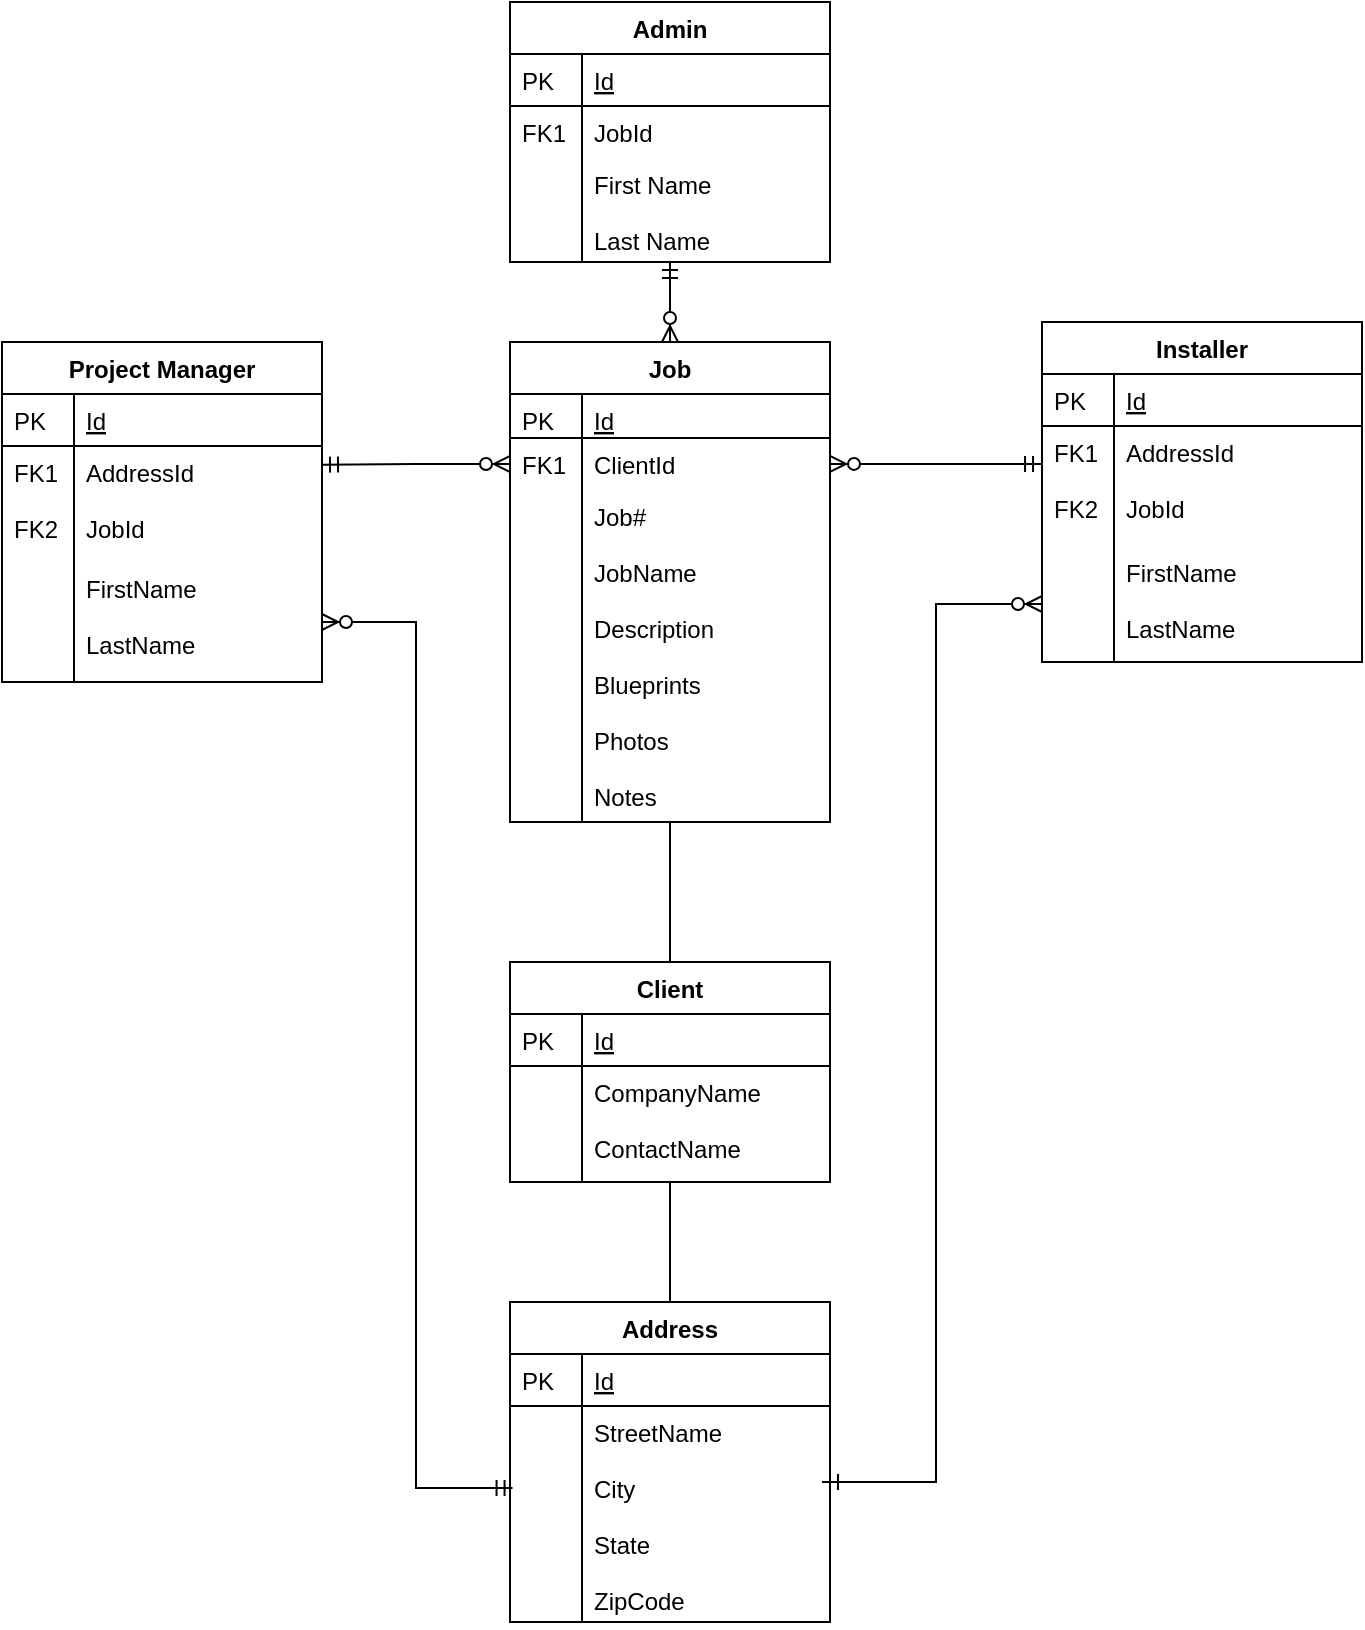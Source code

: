 <mxfile version="12.8.8" type="device"><diagram id="C5RBs43oDa-KdzZeNtuy" name="Page-1"><mxGraphModel dx="628" dy="912" grid="1" gridSize="10" guides="1" tooltips="1" connect="1" arrows="1" fold="1" page="1" pageScale="1" pageWidth="827" pageHeight="1169" math="0" shadow="0"><root><mxCell id="WIyWlLk6GJQsqaUBKTNV-0"/><mxCell id="WIyWlLk6GJQsqaUBKTNV-1" parent="WIyWlLk6GJQsqaUBKTNV-0"/><mxCell id="0RuMeNgLi5jR3YJx_9in-14" value="Installer" style="swimlane;fontStyle=1;childLayout=stackLayout;horizontal=1;startSize=26;horizontalStack=0;resizeParent=1;resizeLast=0;collapsible=1;marginBottom=0;rounded=0;shadow=0;strokeWidth=1;" parent="WIyWlLk6GJQsqaUBKTNV-1" vertex="1"><mxGeometry x="600" y="160" width="160" height="170" as="geometry"><mxRectangle x="260" y="270" width="160" height="26" as="alternateBounds"/></mxGeometry></mxCell><mxCell id="0RuMeNgLi5jR3YJx_9in-15" value="Id" style="shape=partialRectangle;top=0;left=0;right=0;bottom=1;align=left;verticalAlign=top;fillColor=none;spacingLeft=40;spacingRight=4;overflow=hidden;rotatable=0;points=[[0,0.5],[1,0.5]];portConstraint=eastwest;dropTarget=0;rounded=0;shadow=0;strokeWidth=1;fontStyle=4" parent="0RuMeNgLi5jR3YJx_9in-14" vertex="1"><mxGeometry y="26" width="160" height="26" as="geometry"/></mxCell><mxCell id="0RuMeNgLi5jR3YJx_9in-16" value="PK" style="shape=partialRectangle;top=0;left=0;bottom=0;fillColor=none;align=left;verticalAlign=top;spacingLeft=4;spacingRight=4;overflow=hidden;rotatable=0;points=[];portConstraint=eastwest;part=1;" parent="0RuMeNgLi5jR3YJx_9in-15" vertex="1" connectable="0"><mxGeometry width="36" height="26" as="geometry"/></mxCell><mxCell id="0RuMeNgLi5jR3YJx_9in-17" value="AddressId&#10;&#10;JobId" style="shape=partialRectangle;top=0;left=0;right=0;bottom=0;align=left;verticalAlign=top;fillColor=none;spacingLeft=40;spacingRight=4;overflow=hidden;rotatable=0;points=[[0,0.5],[1,0.5]];portConstraint=eastwest;dropTarget=0;rounded=0;shadow=0;strokeWidth=1;" parent="0RuMeNgLi5jR3YJx_9in-14" vertex="1"><mxGeometry y="52" width="160" height="60" as="geometry"/></mxCell><mxCell id="0RuMeNgLi5jR3YJx_9in-18" value="FK1&#10;&#10;FK2" style="shape=partialRectangle;top=0;left=0;bottom=0;fillColor=none;align=left;verticalAlign=top;spacingLeft=4;spacingRight=4;overflow=hidden;rotatable=0;points=[];portConstraint=eastwest;part=1;" parent="0RuMeNgLi5jR3YJx_9in-17" vertex="1" connectable="0"><mxGeometry width="36" height="60" as="geometry"/></mxCell><mxCell id="0RuMeNgLi5jR3YJx_9in-19" value="FirstName&#10;&#10;LastName" style="shape=partialRectangle;top=0;left=0;right=0;bottom=0;align=left;verticalAlign=top;fillColor=none;spacingLeft=40;spacingRight=4;overflow=hidden;rotatable=0;points=[[0,0.5],[1,0.5]];portConstraint=eastwest;dropTarget=0;rounded=0;shadow=0;strokeWidth=1;" parent="0RuMeNgLi5jR3YJx_9in-14" vertex="1"><mxGeometry y="112" width="160" height="58" as="geometry"/></mxCell><mxCell id="0RuMeNgLi5jR3YJx_9in-20" value="" style="shape=partialRectangle;top=0;left=0;bottom=0;fillColor=none;align=left;verticalAlign=top;spacingLeft=4;spacingRight=4;overflow=hidden;rotatable=0;points=[];portConstraint=eastwest;part=1;" parent="0RuMeNgLi5jR3YJx_9in-19" vertex="1" connectable="0"><mxGeometry width="36" height="58" as="geometry"/></mxCell><mxCell id="zkfFHV4jXpPFQw0GAbJ--56" value="Job" style="swimlane;fontStyle=1;childLayout=stackLayout;horizontal=1;startSize=26;horizontalStack=0;resizeParent=1;resizeLast=0;collapsible=1;marginBottom=0;rounded=0;shadow=0;strokeWidth=1;" parent="WIyWlLk6GJQsqaUBKTNV-1" vertex="1"><mxGeometry x="334" y="170" width="160" height="240" as="geometry"><mxRectangle x="260" y="80" width="160" height="26" as="alternateBounds"/></mxGeometry></mxCell><mxCell id="zkfFHV4jXpPFQw0GAbJ--57" value="Id" style="shape=partialRectangle;top=0;left=0;right=0;bottom=1;align=left;verticalAlign=top;fillColor=none;spacingLeft=40;spacingRight=4;overflow=hidden;rotatable=0;points=[[0,0.5],[1,0.5]];portConstraint=eastwest;dropTarget=0;rounded=0;shadow=0;strokeWidth=1;fontStyle=4" parent="zkfFHV4jXpPFQw0GAbJ--56" vertex="1"><mxGeometry y="26" width="160" height="22" as="geometry"/></mxCell><mxCell id="zkfFHV4jXpPFQw0GAbJ--58" value="PK" style="shape=partialRectangle;top=0;left=0;bottom=0;fillColor=none;align=left;verticalAlign=top;spacingLeft=4;spacingRight=4;overflow=hidden;rotatable=0;points=[];portConstraint=eastwest;part=1;" parent="zkfFHV4jXpPFQw0GAbJ--57" vertex="1" connectable="0"><mxGeometry width="36" height="22" as="geometry"/></mxCell><mxCell id="zkfFHV4jXpPFQw0GAbJ--59" value="ClientId" style="shape=partialRectangle;top=0;left=0;right=0;bottom=0;align=left;verticalAlign=top;fillColor=none;spacingLeft=40;spacingRight=4;overflow=hidden;rotatable=0;points=[[0,0.5],[1,0.5]];portConstraint=eastwest;dropTarget=0;rounded=0;shadow=0;strokeWidth=1;" parent="zkfFHV4jXpPFQw0GAbJ--56" vertex="1"><mxGeometry y="48" width="160" height="26" as="geometry"/></mxCell><mxCell id="zkfFHV4jXpPFQw0GAbJ--60" value="FK1" style="shape=partialRectangle;top=0;left=0;bottom=0;fillColor=none;align=left;verticalAlign=top;spacingLeft=4;spacingRight=4;overflow=hidden;rotatable=0;points=[];portConstraint=eastwest;part=1;" parent="zkfFHV4jXpPFQw0GAbJ--59" vertex="1" connectable="0"><mxGeometry width="36" height="26" as="geometry"/></mxCell><mxCell id="zkfFHV4jXpPFQw0GAbJ--61" value="Job#&#10;&#10;JobName&#10;&#10;Description&#10;&#10;Blueprints&#10;&#10;Photos&#10;&#10;Notes" style="shape=partialRectangle;top=0;left=0;right=0;bottom=0;align=left;verticalAlign=top;fillColor=none;spacingLeft=40;spacingRight=4;overflow=hidden;rotatable=0;points=[[0,0.5],[1,0.5]];portConstraint=eastwest;dropTarget=0;rounded=0;shadow=0;strokeWidth=1;" parent="zkfFHV4jXpPFQw0GAbJ--56" vertex="1"><mxGeometry y="74" width="160" height="166" as="geometry"/></mxCell><mxCell id="zkfFHV4jXpPFQw0GAbJ--62" value="" style="shape=partialRectangle;top=0;left=0;bottom=0;fillColor=none;align=left;verticalAlign=top;spacingLeft=4;spacingRight=4;overflow=hidden;rotatable=0;points=[];portConstraint=eastwest;part=1;" parent="zkfFHV4jXpPFQw0GAbJ--61" vertex="1" connectable="0"><mxGeometry width="36" height="166.0" as="geometry"/></mxCell><mxCell id="0RuMeNgLi5jR3YJx_9in-21" value="Admin" style="swimlane;fontStyle=1;childLayout=stackLayout;horizontal=1;startSize=26;horizontalStack=0;resizeParent=1;resizeLast=0;collapsible=1;marginBottom=0;rounded=0;shadow=0;strokeWidth=1;" parent="WIyWlLk6GJQsqaUBKTNV-1" vertex="1"><mxGeometry x="334" width="160" height="130" as="geometry"><mxRectangle x="260" y="270" width="160" height="26" as="alternateBounds"/></mxGeometry></mxCell><mxCell id="0RuMeNgLi5jR3YJx_9in-22" value="Id" style="shape=partialRectangle;top=0;left=0;right=0;bottom=1;align=left;verticalAlign=top;fillColor=none;spacingLeft=40;spacingRight=4;overflow=hidden;rotatable=0;points=[[0,0.5],[1,0.5]];portConstraint=eastwest;dropTarget=0;rounded=0;shadow=0;strokeWidth=1;fontStyle=4" parent="0RuMeNgLi5jR3YJx_9in-21" vertex="1"><mxGeometry y="26" width="160" height="26" as="geometry"/></mxCell><mxCell id="0RuMeNgLi5jR3YJx_9in-23" value="PK" style="shape=partialRectangle;top=0;left=0;bottom=0;fillColor=none;align=left;verticalAlign=top;spacingLeft=4;spacingRight=4;overflow=hidden;rotatable=0;points=[];portConstraint=eastwest;part=1;" parent="0RuMeNgLi5jR3YJx_9in-22" vertex="1" connectable="0"><mxGeometry width="36" height="26" as="geometry"/></mxCell><mxCell id="0RuMeNgLi5jR3YJx_9in-24" value="JobId" style="shape=partialRectangle;top=0;left=0;right=0;bottom=0;align=left;verticalAlign=top;fillColor=none;spacingLeft=40;spacingRight=4;overflow=hidden;rotatable=0;points=[[0,0.5],[1,0.5]];portConstraint=eastwest;dropTarget=0;rounded=0;shadow=0;strokeWidth=1;" parent="0RuMeNgLi5jR3YJx_9in-21" vertex="1"><mxGeometry y="52" width="160" height="26" as="geometry"/></mxCell><mxCell id="0RuMeNgLi5jR3YJx_9in-25" value="FK1" style="shape=partialRectangle;top=0;left=0;bottom=0;fillColor=none;align=left;verticalAlign=top;spacingLeft=4;spacingRight=4;overflow=hidden;rotatable=0;points=[];portConstraint=eastwest;part=1;" parent="0RuMeNgLi5jR3YJx_9in-24" vertex="1" connectable="0"><mxGeometry width="36" height="26" as="geometry"/></mxCell><mxCell id="0RuMeNgLi5jR3YJx_9in-26" value="First Name&#10;&#10;Last Name" style="shape=partialRectangle;top=0;left=0;right=0;bottom=0;align=left;verticalAlign=top;fillColor=none;spacingLeft=40;spacingRight=4;overflow=hidden;rotatable=0;points=[[0,0.5],[1,0.5]];portConstraint=eastwest;dropTarget=0;rounded=0;shadow=0;strokeWidth=1;" parent="0RuMeNgLi5jR3YJx_9in-21" vertex="1"><mxGeometry y="78" width="160" height="52" as="geometry"/></mxCell><mxCell id="0RuMeNgLi5jR3YJx_9in-27" value="" style="shape=partialRectangle;top=0;left=0;bottom=0;fillColor=none;align=left;verticalAlign=top;spacingLeft=4;spacingRight=4;overflow=hidden;rotatable=0;points=[];portConstraint=eastwest;part=1;" parent="0RuMeNgLi5jR3YJx_9in-26" vertex="1" connectable="0"><mxGeometry width="36" height="52" as="geometry"/></mxCell><mxCell id="0RuMeNgLi5jR3YJx_9in-29" value="Project Manager" style="swimlane;fontStyle=1;childLayout=stackLayout;horizontal=1;startSize=26;horizontalStack=0;resizeParent=1;resizeLast=0;collapsible=1;marginBottom=0;rounded=0;shadow=0;strokeWidth=1;" parent="WIyWlLk6GJQsqaUBKTNV-1" vertex="1"><mxGeometry x="80" y="170" width="160" height="170" as="geometry"><mxRectangle x="260" y="270" width="160" height="26" as="alternateBounds"/></mxGeometry></mxCell><mxCell id="0RuMeNgLi5jR3YJx_9in-30" value="Id" style="shape=partialRectangle;top=0;left=0;right=0;bottom=1;align=left;verticalAlign=top;fillColor=none;spacingLeft=40;spacingRight=4;overflow=hidden;rotatable=0;points=[[0,0.5],[1,0.5]];portConstraint=eastwest;dropTarget=0;rounded=0;shadow=0;strokeWidth=1;fontStyle=4" parent="0RuMeNgLi5jR3YJx_9in-29" vertex="1"><mxGeometry y="26" width="160" height="26" as="geometry"/></mxCell><mxCell id="0RuMeNgLi5jR3YJx_9in-31" value="PK" style="shape=partialRectangle;top=0;left=0;bottom=0;fillColor=none;align=left;verticalAlign=top;spacingLeft=4;spacingRight=4;overflow=hidden;rotatable=0;points=[];portConstraint=eastwest;part=1;" parent="0RuMeNgLi5jR3YJx_9in-30" vertex="1" connectable="0"><mxGeometry width="36" height="26" as="geometry"/></mxCell><mxCell id="0RuMeNgLi5jR3YJx_9in-32" value="AddressId&#10;&#10;JobId&#10;" style="shape=partialRectangle;top=0;left=0;right=0;bottom=0;align=left;verticalAlign=top;fillColor=none;spacingLeft=40;spacingRight=4;overflow=hidden;rotatable=0;points=[[0,0.5],[1,0.5]];portConstraint=eastwest;dropTarget=0;rounded=0;shadow=0;strokeWidth=1;" parent="0RuMeNgLi5jR3YJx_9in-29" vertex="1"><mxGeometry y="52" width="160" height="58" as="geometry"/></mxCell><mxCell id="0RuMeNgLi5jR3YJx_9in-33" value="FK1&#10;&#10;FK2" style="shape=partialRectangle;top=0;left=0;bottom=0;fillColor=none;align=left;verticalAlign=top;spacingLeft=4;spacingRight=4;overflow=hidden;rotatable=0;points=[];portConstraint=eastwest;part=1;" parent="0RuMeNgLi5jR3YJx_9in-32" vertex="1" connectable="0"><mxGeometry width="36" height="58.0" as="geometry"/></mxCell><mxCell id="0RuMeNgLi5jR3YJx_9in-34" value="FirstName&#10;&#10;LastName" style="shape=partialRectangle;top=0;left=0;right=0;bottom=0;align=left;verticalAlign=top;fillColor=none;spacingLeft=40;spacingRight=4;overflow=hidden;rotatable=0;points=[[0,0.5],[1,0.5]];portConstraint=eastwest;dropTarget=0;rounded=0;shadow=0;strokeWidth=1;" parent="0RuMeNgLi5jR3YJx_9in-29" vertex="1"><mxGeometry y="110" width="160" height="60" as="geometry"/></mxCell><mxCell id="0RuMeNgLi5jR3YJx_9in-35" value="" style="shape=partialRectangle;top=0;left=0;bottom=0;fillColor=none;align=left;verticalAlign=top;spacingLeft=4;spacingRight=4;overflow=hidden;rotatable=0;points=[];portConstraint=eastwest;part=1;" parent="0RuMeNgLi5jR3YJx_9in-34" vertex="1" connectable="0"><mxGeometry width="36" height="60" as="geometry"/></mxCell><mxCell id="0RuMeNgLi5jR3YJx_9in-37" value="" style="endArrow=ERmandOne;html=1;exitX=0.5;exitY=0;exitDx=0;exitDy=0;endFill=0;startArrow=ERzeroToMany;startFill=1;" parent="WIyWlLk6GJQsqaUBKTNV-1" source="zkfFHV4jXpPFQw0GAbJ--56" target="0RuMeNgLi5jR3YJx_9in-26" edge="1"><mxGeometry width="50" height="50" relative="1" as="geometry"><mxPoint x="380" y="160" as="sourcePoint"/><mxPoint x="416" y="116" as="targetPoint"/></mxGeometry></mxCell><mxCell id="0RuMeNgLi5jR3YJx_9in-41" style="edgeStyle=orthogonalEdgeStyle;rounded=0;orthogonalLoop=1;jettySize=auto;html=1;exitX=0;exitY=0.5;exitDx=0;exitDy=0;entryX=1;entryY=0.161;entryDx=0;entryDy=0;entryPerimeter=0;startArrow=ERzeroToMany;startFill=1;endArrow=ERmandOne;endFill=0;" parent="WIyWlLk6GJQsqaUBKTNV-1" source="zkfFHV4jXpPFQw0GAbJ--59" target="0RuMeNgLi5jR3YJx_9in-32" edge="1"><mxGeometry relative="1" as="geometry"/></mxCell><mxCell id="0RuMeNgLi5jR3YJx_9in-42" style="edgeStyle=orthogonalEdgeStyle;rounded=0;orthogonalLoop=1;jettySize=auto;html=1;startArrow=ERzeroToMany;startFill=1;endArrow=ERmandOne;endFill=0;entryX=-0.003;entryY=0.316;entryDx=0;entryDy=0;entryPerimeter=0;" parent="WIyWlLk6GJQsqaUBKTNV-1" source="zkfFHV4jXpPFQw0GAbJ--59" target="0RuMeNgLi5jR3YJx_9in-17" edge="1"><mxGeometry relative="1" as="geometry"><mxPoint x="560" y="231" as="targetPoint"/></mxGeometry></mxCell><mxCell id="0RuMeNgLi5jR3YJx_9in-46" style="edgeStyle=orthogonalEdgeStyle;rounded=0;orthogonalLoop=1;jettySize=auto;html=1;startArrow=none;startFill=0;endArrow=none;endFill=0;entryX=0.5;entryY=1;entryDx=0;entryDy=0;entryPerimeter=0;" parent="WIyWlLk6GJQsqaUBKTNV-1" source="0RuMeNgLi5jR3YJx_9in-0" target="zkfFHV4jXpPFQw0GAbJ--54" edge="1"><mxGeometry relative="1" as="geometry"><mxPoint x="414" y="600.0" as="targetPoint"/></mxGeometry></mxCell><mxCell id="0RuMeNgLi5jR3YJx_9in-44" style="edgeStyle=orthogonalEdgeStyle;rounded=0;orthogonalLoop=1;jettySize=auto;html=1;entryX=0.008;entryY=0.38;entryDx=0;entryDy=0;entryPerimeter=0;startArrow=ERzeroToMany;startFill=1;endArrow=ERmandOne;endFill=0;" parent="WIyWlLk6GJQsqaUBKTNV-1" source="0RuMeNgLi5jR3YJx_9in-34" target="0RuMeNgLi5jR3YJx_9in-3" edge="1"><mxGeometry relative="1" as="geometry"/></mxCell><mxCell id="0RuMeNgLi5jR3YJx_9in-45" style="edgeStyle=orthogonalEdgeStyle;rounded=0;orthogonalLoop=1;jettySize=auto;html=1;entryX=0.975;entryY=0.352;entryDx=0;entryDy=0;entryPerimeter=0;startArrow=ERzeroToMany;startFill=1;endArrow=ERmandOne;endFill=0;" parent="WIyWlLk6GJQsqaUBKTNV-1" source="0RuMeNgLi5jR3YJx_9in-19" target="0RuMeNgLi5jR3YJx_9in-3" edge="1"><mxGeometry relative="1" as="geometry"/></mxCell><mxCell id="0RuMeNgLi5jR3YJx_9in-47" style="edgeStyle=orthogonalEdgeStyle;rounded=0;orthogonalLoop=1;jettySize=auto;html=1;exitX=0.5;exitY=0;exitDx=0;exitDy=0;startArrow=none;startFill=0;endArrow=none;endFill=0;entryX=0.5;entryY=1.002;entryDx=0;entryDy=0;entryPerimeter=0;" parent="WIyWlLk6GJQsqaUBKTNV-1" source="zkfFHV4jXpPFQw0GAbJ--51" target="zkfFHV4jXpPFQw0GAbJ--61" edge="1"><mxGeometry relative="1" as="geometry"><mxPoint x="414" y="420" as="targetPoint"/></mxGeometry></mxCell><mxCell id="zkfFHV4jXpPFQw0GAbJ--51" value="Client" style="swimlane;fontStyle=1;childLayout=stackLayout;horizontal=1;startSize=26;horizontalStack=0;resizeParent=1;resizeLast=0;collapsible=1;marginBottom=0;rounded=0;shadow=0;strokeWidth=1;" parent="WIyWlLk6GJQsqaUBKTNV-1" vertex="1"><mxGeometry x="334" y="480" width="160" height="110" as="geometry"><mxRectangle x="20" y="80" width="160" height="26" as="alternateBounds"/></mxGeometry></mxCell><mxCell id="zkfFHV4jXpPFQw0GAbJ--52" value="Id" style="shape=partialRectangle;top=0;left=0;right=0;bottom=1;align=left;verticalAlign=top;fillColor=none;spacingLeft=40;spacingRight=4;overflow=hidden;rotatable=0;points=[[0,0.5],[1,0.5]];portConstraint=eastwest;dropTarget=0;rounded=0;shadow=0;strokeWidth=1;fontStyle=4" parent="zkfFHV4jXpPFQw0GAbJ--51" vertex="1"><mxGeometry y="26" width="160" height="26" as="geometry"/></mxCell><mxCell id="zkfFHV4jXpPFQw0GAbJ--53" value="PK" style="shape=partialRectangle;top=0;left=0;bottom=0;fillColor=none;align=left;verticalAlign=top;spacingLeft=4;spacingRight=4;overflow=hidden;rotatable=0;points=[];portConstraint=eastwest;part=1;" parent="zkfFHV4jXpPFQw0GAbJ--52" vertex="1" connectable="0"><mxGeometry width="36" height="26" as="geometry"/></mxCell><mxCell id="zkfFHV4jXpPFQw0GAbJ--54" value="CompanyName&#10;&#10;ContactName" style="shape=partialRectangle;top=0;left=0;right=0;bottom=0;align=left;verticalAlign=top;fillColor=none;spacingLeft=40;spacingRight=4;overflow=hidden;rotatable=0;points=[[0,0.5],[1,0.5]];portConstraint=eastwest;dropTarget=0;rounded=0;shadow=0;strokeWidth=1;" parent="zkfFHV4jXpPFQw0GAbJ--51" vertex="1"><mxGeometry y="52" width="160" height="58" as="geometry"/></mxCell><mxCell id="zkfFHV4jXpPFQw0GAbJ--55" value="" style="shape=partialRectangle;top=0;left=0;bottom=0;fillColor=none;align=left;verticalAlign=top;spacingLeft=4;spacingRight=4;overflow=hidden;rotatable=0;points=[];portConstraint=eastwest;part=1;" parent="zkfFHV4jXpPFQw0GAbJ--54" vertex="1" connectable="0"><mxGeometry width="36" height="58" as="geometry"/></mxCell><mxCell id="0RuMeNgLi5jR3YJx_9in-0" value="Address" style="swimlane;fontStyle=1;childLayout=stackLayout;horizontal=1;startSize=26;horizontalStack=0;resizeParent=1;resizeLast=0;collapsible=1;marginBottom=0;rounded=0;shadow=0;strokeWidth=1;" parent="WIyWlLk6GJQsqaUBKTNV-1" vertex="1"><mxGeometry x="334" y="650" width="160" height="160" as="geometry"><mxRectangle x="260" y="270" width="160" height="26" as="alternateBounds"/></mxGeometry></mxCell><mxCell id="0RuMeNgLi5jR3YJx_9in-1" value="Id" style="shape=partialRectangle;top=0;left=0;right=0;bottom=1;align=left;verticalAlign=top;fillColor=none;spacingLeft=40;spacingRight=4;overflow=hidden;rotatable=0;points=[[0,0.5],[1,0.5]];portConstraint=eastwest;dropTarget=0;rounded=0;shadow=0;strokeWidth=1;fontStyle=4" parent="0RuMeNgLi5jR3YJx_9in-0" vertex="1"><mxGeometry y="26" width="160" height="26" as="geometry"/></mxCell><mxCell id="0RuMeNgLi5jR3YJx_9in-2" value="PK" style="shape=partialRectangle;top=0;left=0;bottom=0;fillColor=none;align=left;verticalAlign=top;spacingLeft=4;spacingRight=4;overflow=hidden;rotatable=0;points=[];portConstraint=eastwest;part=1;" parent="0RuMeNgLi5jR3YJx_9in-1" vertex="1" connectable="0"><mxGeometry width="36" height="26" as="geometry"/></mxCell><mxCell id="0RuMeNgLi5jR3YJx_9in-3" value="StreetName&#10;&#10;City&#10;&#10;State&#10;&#10;ZipCode" style="shape=partialRectangle;top=0;left=0;right=0;bottom=0;align=left;verticalAlign=top;fillColor=none;spacingLeft=40;spacingRight=4;overflow=hidden;rotatable=0;points=[[0,0.5],[1,0.5]];portConstraint=eastwest;dropTarget=0;rounded=0;shadow=0;strokeWidth=1;" parent="0RuMeNgLi5jR3YJx_9in-0" vertex="1"><mxGeometry y="52" width="160" height="108" as="geometry"/></mxCell><mxCell id="0RuMeNgLi5jR3YJx_9in-4" value="" style="shape=partialRectangle;top=0;left=0;bottom=0;fillColor=none;align=left;verticalAlign=top;spacingLeft=4;spacingRight=4;overflow=hidden;rotatable=0;points=[];portConstraint=eastwest;part=1;" parent="0RuMeNgLi5jR3YJx_9in-3" vertex="1" connectable="0"><mxGeometry width="36" height="108" as="geometry"/></mxCell></root></mxGraphModel></diagram></mxfile>